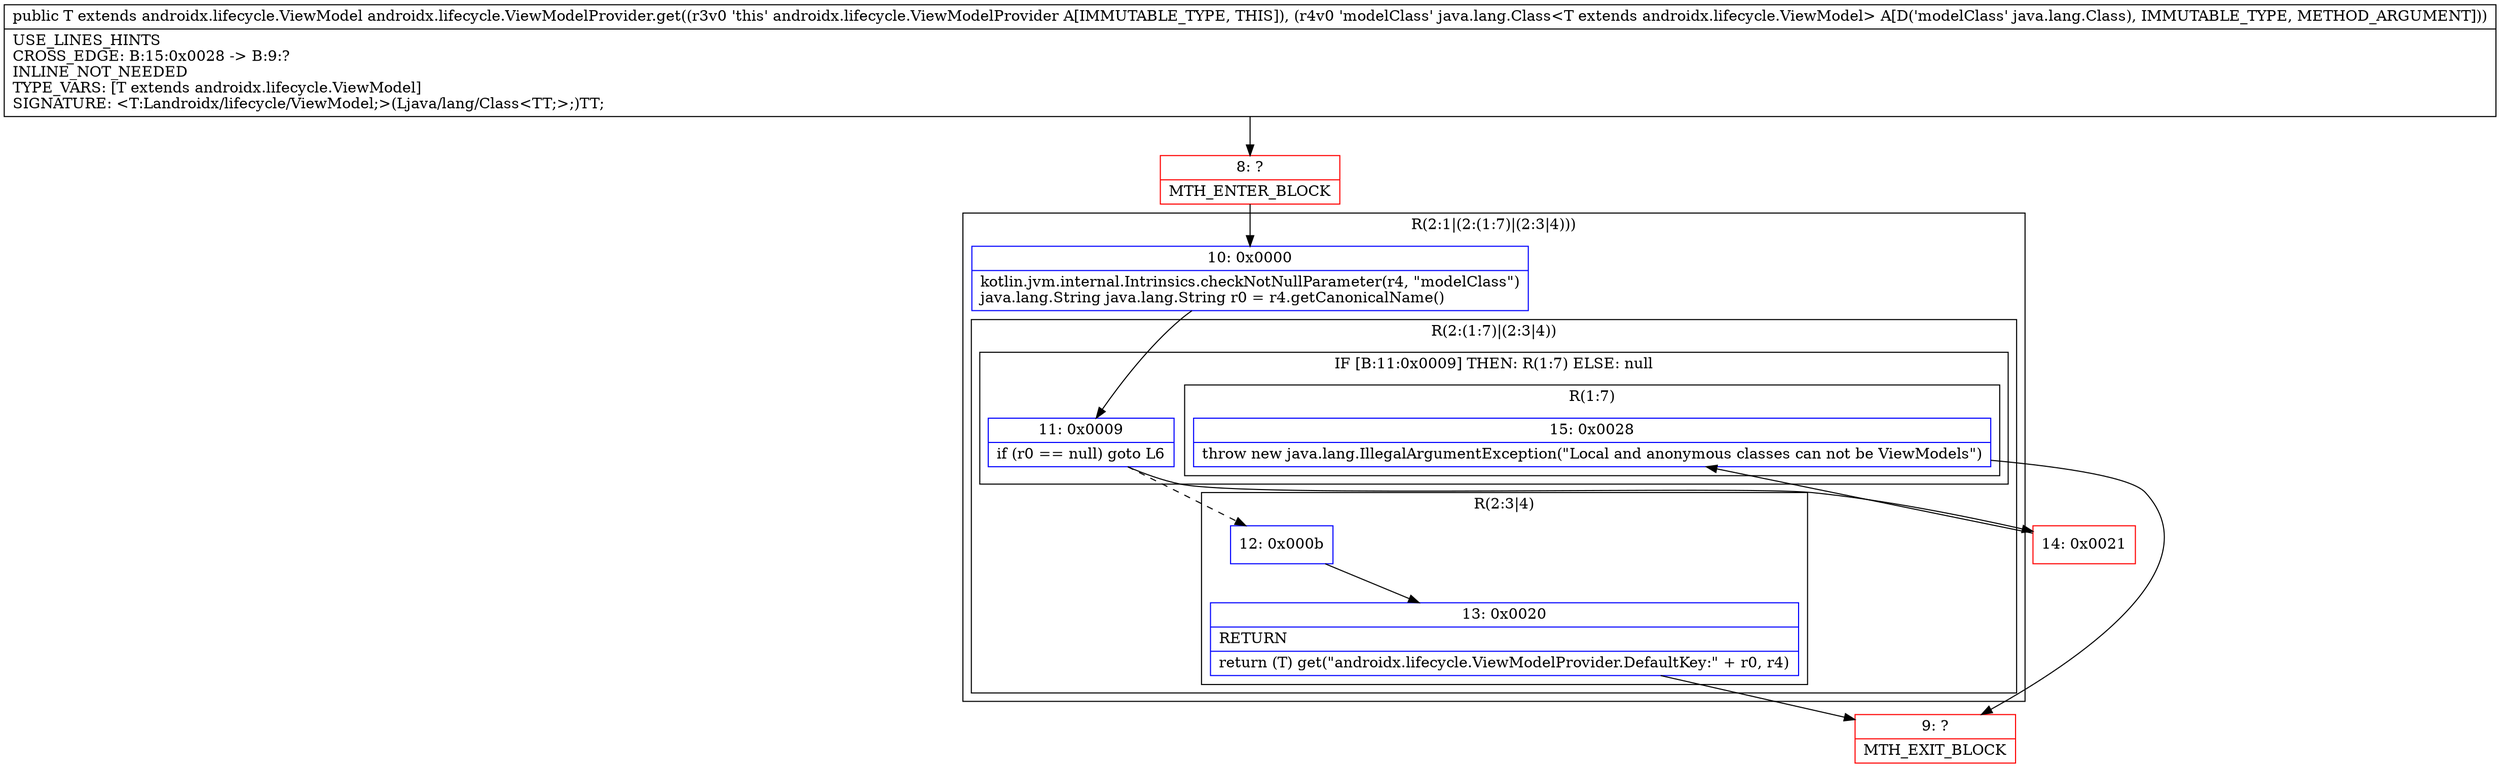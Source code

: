 digraph "CFG forandroidx.lifecycle.ViewModelProvider.get(Ljava\/lang\/Class;)Landroidx\/lifecycle\/ViewModel;" {
subgraph cluster_Region_908318515 {
label = "R(2:1|(2:(1:7)|(2:3|4)))";
node [shape=record,color=blue];
Node_10 [shape=record,label="{10\:\ 0x0000|kotlin.jvm.internal.Intrinsics.checkNotNullParameter(r4, \"modelClass\")\ljava.lang.String java.lang.String r0 = r4.getCanonicalName()\l}"];
subgraph cluster_Region_159732513 {
label = "R(2:(1:7)|(2:3|4))";
node [shape=record,color=blue];
subgraph cluster_IfRegion_1565315365 {
label = "IF [B:11:0x0009] THEN: R(1:7) ELSE: null";
node [shape=record,color=blue];
Node_11 [shape=record,label="{11\:\ 0x0009|if (r0 == null) goto L6\l}"];
subgraph cluster_Region_1411184496 {
label = "R(1:7)";
node [shape=record,color=blue];
Node_15 [shape=record,label="{15\:\ 0x0028|throw new java.lang.IllegalArgumentException(\"Local and anonymous classes can not be ViewModels\")\l}"];
}
}
subgraph cluster_Region_1527778666 {
label = "R(2:3|4)";
node [shape=record,color=blue];
Node_12 [shape=record,label="{12\:\ 0x000b}"];
Node_13 [shape=record,label="{13\:\ 0x0020|RETURN\l|return (T) get(\"androidx.lifecycle.ViewModelProvider.DefaultKey:\" + r0, r4)\l}"];
}
}
}
Node_8 [shape=record,color=red,label="{8\:\ ?|MTH_ENTER_BLOCK\l}"];
Node_9 [shape=record,color=red,label="{9\:\ ?|MTH_EXIT_BLOCK\l}"];
Node_14 [shape=record,color=red,label="{14\:\ 0x0021}"];
MethodNode[shape=record,label="{public T extends androidx.lifecycle.ViewModel androidx.lifecycle.ViewModelProvider.get((r3v0 'this' androidx.lifecycle.ViewModelProvider A[IMMUTABLE_TYPE, THIS]), (r4v0 'modelClass' java.lang.Class\<T extends androidx.lifecycle.ViewModel\> A[D('modelClass' java.lang.Class), IMMUTABLE_TYPE, METHOD_ARGUMENT]))  | USE_LINES_HINTS\lCROSS_EDGE: B:15:0x0028 \-\> B:9:?\lINLINE_NOT_NEEDED\lTYPE_VARS: [T extends androidx.lifecycle.ViewModel]\lSIGNATURE: \<T:Landroidx\/lifecycle\/ViewModel;\>(Ljava\/lang\/Class\<TT;\>;)TT;\l}"];
MethodNode -> Node_8;Node_10 -> Node_11;
Node_11 -> Node_12[style=dashed];
Node_11 -> Node_14;
Node_15 -> Node_9;
Node_12 -> Node_13;
Node_13 -> Node_9;
Node_8 -> Node_10;
Node_14 -> Node_15;
}

